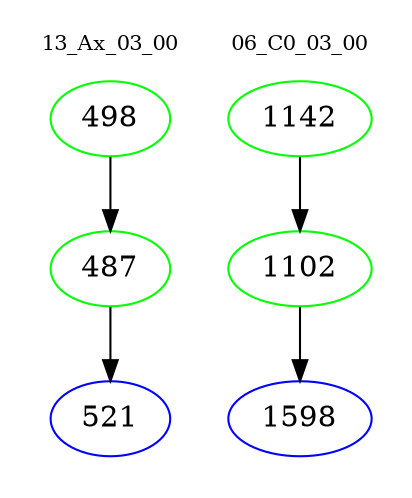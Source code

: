 digraph{
subgraph cluster_0 {
color = white
label = "13_Ax_03_00";
fontsize=10;
T0_498 [label="498", color="green"]
T0_498 -> T0_487 [color="black"]
T0_487 [label="487", color="green"]
T0_487 -> T0_521 [color="black"]
T0_521 [label="521", color="blue"]
}
subgraph cluster_1 {
color = white
label = "06_C0_03_00";
fontsize=10;
T1_1142 [label="1142", color="green"]
T1_1142 -> T1_1102 [color="black"]
T1_1102 [label="1102", color="green"]
T1_1102 -> T1_1598 [color="black"]
T1_1598 [label="1598", color="blue"]
}
}
